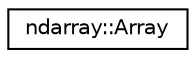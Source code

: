 digraph "Graphical Class Hierarchy"
{
 // LATEX_PDF_SIZE
  edge [fontname="Helvetica",fontsize="10",labelfontname="Helvetica",labelfontsize="10"];
  node [fontname="Helvetica",fontsize="10",shape=record];
  rankdir="LR";
  Node0 [label="ndarray::Array",height=0.2,width=0.4,color="black", fillcolor="white", style="filled",URL="$classndarray_1_1Array.html",tooltip=" "];
}
